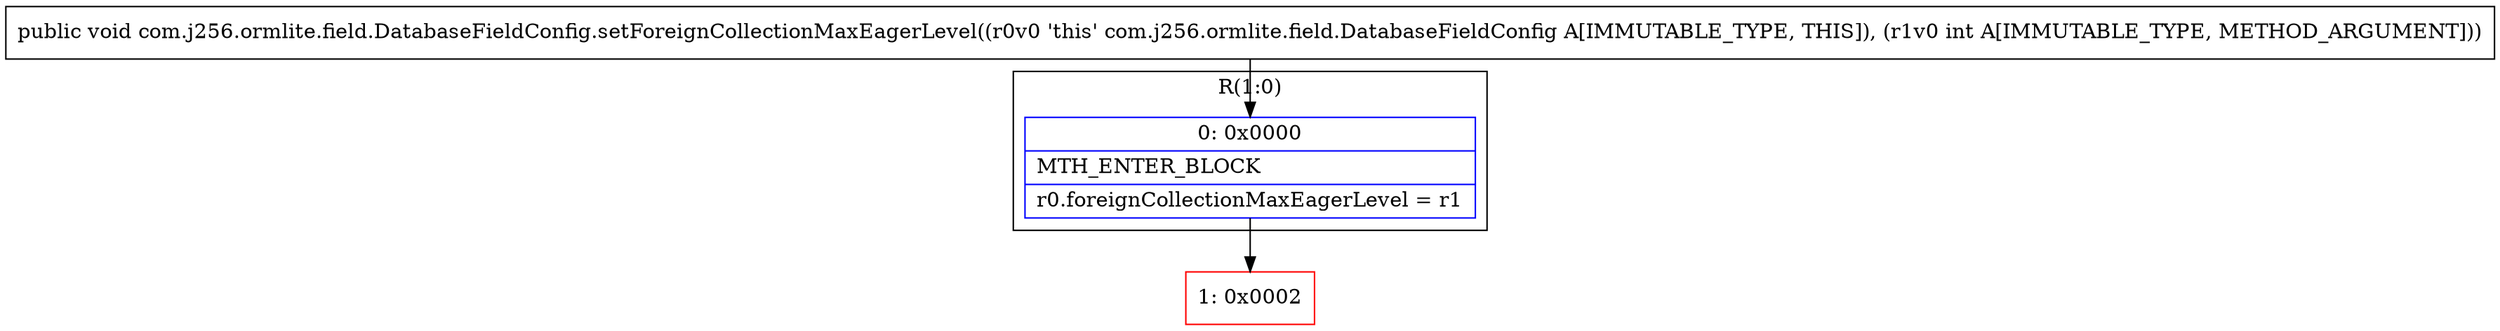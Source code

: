 digraph "CFG forcom.j256.ormlite.field.DatabaseFieldConfig.setForeignCollectionMaxEagerLevel(I)V" {
subgraph cluster_Region_908189405 {
label = "R(1:0)";
node [shape=record,color=blue];
Node_0 [shape=record,label="{0\:\ 0x0000|MTH_ENTER_BLOCK\l|r0.foreignCollectionMaxEagerLevel = r1\l}"];
}
Node_1 [shape=record,color=red,label="{1\:\ 0x0002}"];
MethodNode[shape=record,label="{public void com.j256.ormlite.field.DatabaseFieldConfig.setForeignCollectionMaxEagerLevel((r0v0 'this' com.j256.ormlite.field.DatabaseFieldConfig A[IMMUTABLE_TYPE, THIS]), (r1v0 int A[IMMUTABLE_TYPE, METHOD_ARGUMENT])) }"];
MethodNode -> Node_0;
Node_0 -> Node_1;
}


